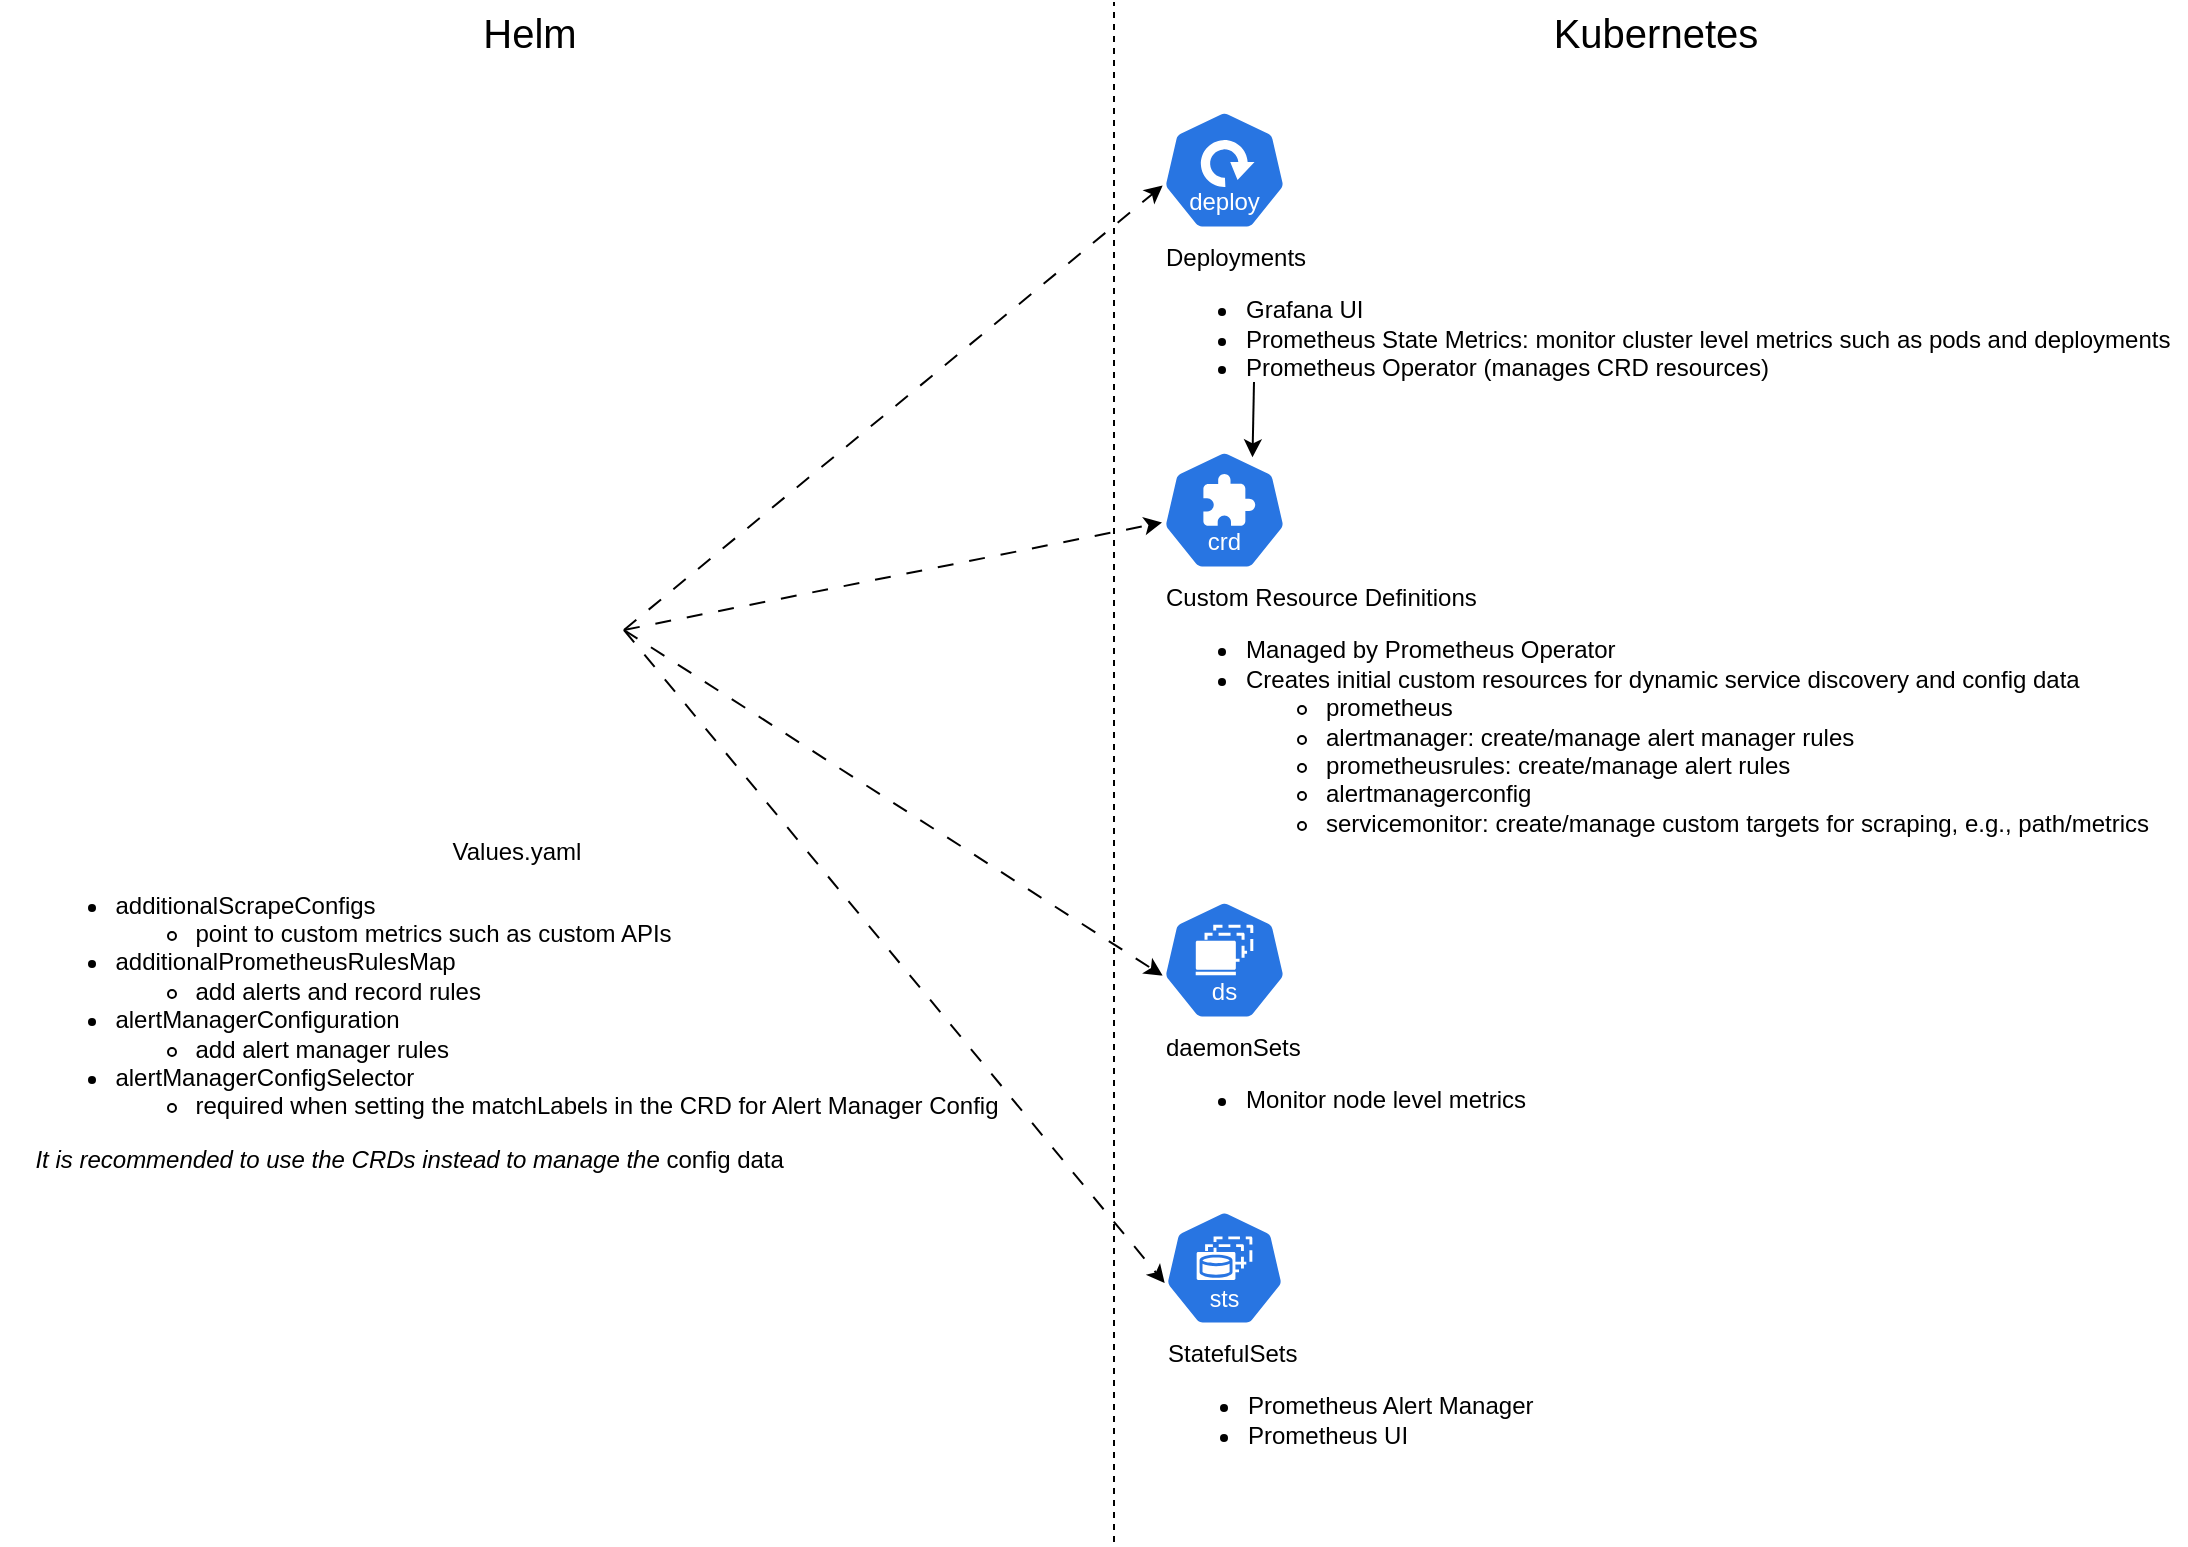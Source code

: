 <mxfile version="24.7.1" type="github">
  <diagram name="Page-1" id="4AIq1VxAcO9CbjieoWOs">
    <mxGraphModel dx="1659" dy="878" grid="1" gridSize="10" guides="1" tooltips="1" connect="1" arrows="1" fold="1" page="1" pageScale="1" pageWidth="1100" pageHeight="850" background="#ffffff" math="0" shadow="0">
      <root>
        <mxCell id="0" />
        <mxCell id="1" parent="0" />
        <mxCell id="FlvEMraGfvL1PxSDmqDb-4" value="Custom Resource Definitions&lt;div&gt;&lt;ul&gt;&lt;li&gt;Managed by Prometheus Operator&lt;/li&gt;&lt;li style=&quot;&quot;&gt;Creates initial custom resources for dynamic service discovery and config data&lt;/li&gt;&lt;ul&gt;&lt;li style=&quot;&quot;&gt;prometheus&lt;/li&gt;&lt;li style=&quot;&quot;&gt;alertmanager: create/manage alert manager rules&lt;/li&gt;&lt;li style=&quot;&quot;&gt;prometheusrules: create/manage alert rules&lt;/li&gt;&lt;li style=&quot;&quot;&gt;alertmanagerconfig&lt;/li&gt;&lt;li style=&quot;&quot;&gt;servicemonitor: create/manage custom targets for scraping, e.g., path/metrics&lt;/li&gt;&lt;/ul&gt;&lt;/ul&gt;&lt;/div&gt;" style="aspect=fixed;sketch=0;html=1;dashed=0;whitespace=wrap;verticalLabelPosition=bottom;verticalAlign=top;fillColor=#2875E2;strokeColor=#ffffff;points=[[0.005,0.63,0],[0.1,0.2,0],[0.9,0.2,0],[0.5,0,0],[0.995,0.63,0],[0.72,0.99,0],[0.5,1,0],[0.28,0.99,0]];shape=mxgraph.kubernetes.icon2;kubernetesLabel=1;prIcon=crd;align=left;" parent="1" vertex="1">
          <mxGeometry x="584" y="264" width="62.5" height="60" as="geometry" />
        </mxCell>
        <mxCell id="FlvEMraGfvL1PxSDmqDb-5" value="StatefulSets&lt;div&gt;&lt;ul&gt;&lt;li&gt;Prometheus Alert Manager&lt;/li&gt;&lt;li&gt;Prometheus UI&lt;/li&gt;&lt;/ul&gt;&lt;/div&gt;" style="aspect=fixed;sketch=0;html=1;dashed=0;whitespace=wrap;verticalLabelPosition=bottom;verticalAlign=top;fillColor=#2875E2;strokeColor=#ffffff;points=[[0.005,0.63,0],[0.1,0.2,0],[0.9,0.2,0],[0.5,0,0],[0.995,0.63,0],[0.72,0.99,0],[0.5,1,0],[0.28,0.99,0]];shape=mxgraph.kubernetes.icon2;kubernetesLabel=1;prIcon=sts;align=left;" parent="1" vertex="1">
          <mxGeometry x="585.04" y="644" width="60.42" height="58" as="geometry" />
        </mxCell>
        <mxCell id="FlvEMraGfvL1PxSDmqDb-6" value="daemonSets&lt;div&gt;&lt;ul&gt;&lt;li&gt;Monitor node level metrics&lt;/li&gt;&lt;/ul&gt;&lt;/div&gt;" style="aspect=fixed;sketch=0;html=1;dashed=0;whitespace=wrap;verticalLabelPosition=bottom;verticalAlign=top;fillColor=#2875E2;strokeColor=#ffffff;points=[[0.005,0.63,0],[0.1,0.2,0],[0.9,0.2,0],[0.5,0,0],[0.995,0.63,0],[0.72,0.99,0],[0.5,1,0],[0.28,0.99,0]];shape=mxgraph.kubernetes.icon2;kubernetesLabel=1;prIcon=ds;align=left;" parent="1" vertex="1">
          <mxGeometry x="584" y="489" width="62.5" height="60" as="geometry" />
        </mxCell>
        <mxCell id="FlvEMraGfvL1PxSDmqDb-7" value="&lt;div&gt;Deployments&lt;/div&gt;&lt;ul&gt;&lt;li&gt;&lt;span style=&quot;background-color: initial;&quot;&gt;Grafana UI&lt;/span&gt;&lt;br&gt;&lt;/li&gt;&lt;li&gt;&lt;span style=&quot;background-color: initial;&quot;&gt;Prometheus State Metrics: monitor cluster level metrics such as pods and deployments&lt;/span&gt;&lt;/li&gt;&lt;li&gt;&lt;span style=&quot;background-color: initial;&quot;&gt;Prometheus Operator (manages CRD resources)&lt;/span&gt;&lt;/li&gt;&lt;/ul&gt;" style="aspect=fixed;sketch=0;html=1;dashed=0;whitespace=wrap;verticalLabelPosition=bottom;verticalAlign=top;fillColor=#2875E2;strokeColor=#ffffff;points=[[0.005,0.63,0],[0.1,0.2,0],[0.9,0.2,0],[0.5,0,0],[0.995,0.63,0],[0.72,0.99,0],[0.5,1,0],[0.28,0.99,0]];shape=mxgraph.kubernetes.icon2;kubernetesLabel=1;prIcon=deploy;align=left;" parent="1" vertex="1">
          <mxGeometry x="584" y="94" width="62.5" height="60" as="geometry" />
        </mxCell>
        <mxCell id="FlvEMraGfvL1PxSDmqDb-8" value="" style="endArrow=none;dashed=1;html=1;rounded=0;" parent="1" edge="1">
          <mxGeometry width="50" height="50" relative="1" as="geometry">
            <mxPoint x="560" y="810" as="sourcePoint" />
            <mxPoint x="560" y="40" as="targetPoint" />
          </mxGeometry>
        </mxCell>
        <mxCell id="FlvEMraGfvL1PxSDmqDb-9" value="&lt;font style=&quot;font-size: 20px;&quot;&gt;Kubernetes&lt;/font&gt;" style="text;html=1;align=center;verticalAlign=middle;whiteSpace=wrap;rounded=0;" parent="1" vertex="1">
          <mxGeometry x="566" y="40" width="530" height="30" as="geometry" />
        </mxCell>
        <mxCell id="FlvEMraGfvL1PxSDmqDb-10" value="&lt;span style=&quot;font-size: 20px;&quot;&gt;Helm&lt;/span&gt;" style="text;html=1;align=center;verticalAlign=middle;whiteSpace=wrap;rounded=0;" parent="1" vertex="1">
          <mxGeometry x="3" y="40" width="530" height="30" as="geometry" />
        </mxCell>
        <mxCell id="FlvEMraGfvL1PxSDmqDb-11" value="&lt;div&gt;&lt;br&gt;&lt;/div&gt;&lt;div&gt;&lt;br&gt;&lt;/div&gt;&lt;div&gt;&lt;br&gt;&lt;/div&gt;Values.yaml&lt;div&gt;&lt;ul&gt;&lt;li style=&quot;text-align: left;&quot;&gt;additionalScrapeConfigs&lt;/li&gt;&lt;ul&gt;&lt;li style=&quot;text-align: left;&quot;&gt;point to custom metrics such as custom APIs&lt;/li&gt;&lt;/ul&gt;&lt;li style=&quot;text-align: left;&quot;&gt;additionalPrometheusRulesMap&lt;/li&gt;&lt;ul&gt;&lt;li style=&quot;text-align: left;&quot;&gt;add alerts and record rules&lt;/li&gt;&lt;/ul&gt;&lt;li style=&quot;text-align: left;&quot;&gt;alertManagerConfiguration&lt;/li&gt;&lt;ul&gt;&lt;li style=&quot;text-align: left;&quot;&gt;add alert manager rules&lt;/li&gt;&lt;/ul&gt;&lt;li style=&quot;text-align: left;&quot;&gt;alertManagerConfigSelector&lt;/li&gt;&lt;ul&gt;&lt;li style=&quot;text-align: left;&quot;&gt;required when setting the matchLabels in the CRD for Alert Manager Config&lt;/li&gt;&lt;/ul&gt;&lt;/ul&gt;&lt;div style=&quot;text-align: left;&quot;&gt;&lt;i&gt;It is recommended to use the CRDs instead to manage the&lt;/i&gt; config data&lt;/div&gt;&lt;/div&gt;" style="shape=image;html=1;verticalAlign=top;verticalLabelPosition=bottom;labelBackgroundColor=#ffffff;imageAspect=0;aspect=fixed;image=https://cdn3.iconfinder.com/data/icons/travelling-icon-set/800/helm-128.png;align=center;imageBackground=none;imageBorder=none;" parent="1" vertex="1">
          <mxGeometry x="207" y="300" width="108" height="108" as="geometry" />
        </mxCell>
        <mxCell id="LaLoNEMcme44eMh3VW7Y-6" value="" style="endArrow=classic;html=1;rounded=0;entryX=0.724;entryY=0.044;entryDx=0;entryDy=0;entryPerimeter=0;" edge="1" parent="1">
          <mxGeometry width="50" height="50" relative="1" as="geometry">
            <mxPoint x="630" y="230" as="sourcePoint" />
            <mxPoint x="629.25" y="267.64" as="targetPoint" />
          </mxGeometry>
        </mxCell>
        <mxCell id="LaLoNEMcme44eMh3VW7Y-9" style="rounded=0;orthogonalLoop=1;jettySize=auto;html=1;dashed=1;dashPattern=8 8;entryX=0.005;entryY=0.63;entryDx=0;entryDy=0;entryPerimeter=0;exitX=1;exitY=0.5;exitDx=0;exitDy=0;" edge="1" parent="1" source="FlvEMraGfvL1PxSDmqDb-11" target="FlvEMraGfvL1PxSDmqDb-7">
          <mxGeometry relative="1" as="geometry">
            <mxPoint x="79" y="143" as="targetPoint" />
            <mxPoint x="330" y="270" as="sourcePoint" />
          </mxGeometry>
        </mxCell>
        <mxCell id="LaLoNEMcme44eMh3VW7Y-8" style="rounded=0;orthogonalLoop=1;jettySize=auto;html=1;dashed=1;dashPattern=8 8;entryX=0.005;entryY=0.63;entryDx=0;entryDy=0;entryPerimeter=0;exitX=1;exitY=0.5;exitDx=0;exitDy=0;" edge="1" parent="1" source="FlvEMraGfvL1PxSDmqDb-11" target="FlvEMraGfvL1PxSDmqDb-5">
          <mxGeometry relative="1" as="geometry">
            <mxPoint x="95" y="533" as="targetPoint" />
            <mxPoint x="799" y="313" as="sourcePoint" />
          </mxGeometry>
        </mxCell>
        <mxCell id="LaLoNEMcme44eMh3VW7Y-7" style="rounded=0;orthogonalLoop=1;jettySize=auto;html=1;dashed=1;dashPattern=8 8;exitX=1;exitY=0.5;exitDx=0;exitDy=0;entryX=0.005;entryY=0.63;entryDx=0;entryDy=0;entryPerimeter=0;" edge="1" parent="1" source="FlvEMraGfvL1PxSDmqDb-11" target="FlvEMraGfvL1PxSDmqDb-6">
          <mxGeometry relative="1" as="geometry">
            <mxPoint x="580" y="519" as="targetPoint" />
            <mxPoint x="789" y="303" as="sourcePoint" />
          </mxGeometry>
        </mxCell>
        <mxCell id="LaLoNEMcme44eMh3VW7Y-1" style="rounded=0;orthogonalLoop=1;jettySize=auto;html=1;dashed=1;dashPattern=8 8;exitX=1;exitY=0.5;exitDx=0;exitDy=0;" edge="1" parent="1" source="FlvEMraGfvL1PxSDmqDb-11" target="FlvEMraGfvL1PxSDmqDb-4">
          <mxGeometry relative="1" as="geometry">
            <mxPoint x="490" y="320" as="targetPoint" />
          </mxGeometry>
        </mxCell>
      </root>
    </mxGraphModel>
  </diagram>
</mxfile>

